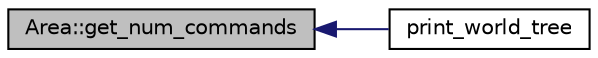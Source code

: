 digraph G
{
  edge [fontname="Helvetica",fontsize="10",labelfontname="Helvetica",labelfontsize="10"];
  node [fontname="Helvetica",fontsize="10",shape=record];
  rankdir="LR";
  Node1 [label="Area::get_num_commands",height=0.2,width=0.4,color="black", fillcolor="grey75", style="filled" fontcolor="black"];
  Node1 -> Node2 [dir="back",color="midnightblue",fontsize="10",style="solid"];
  Node2 [label="print_world_tree",height=0.2,width=0.4,color="black", fillcolor="white", style="filled",URL="$main_8cpp.html#a375accd99cb784704a708e4a3c20e2be"];
}
